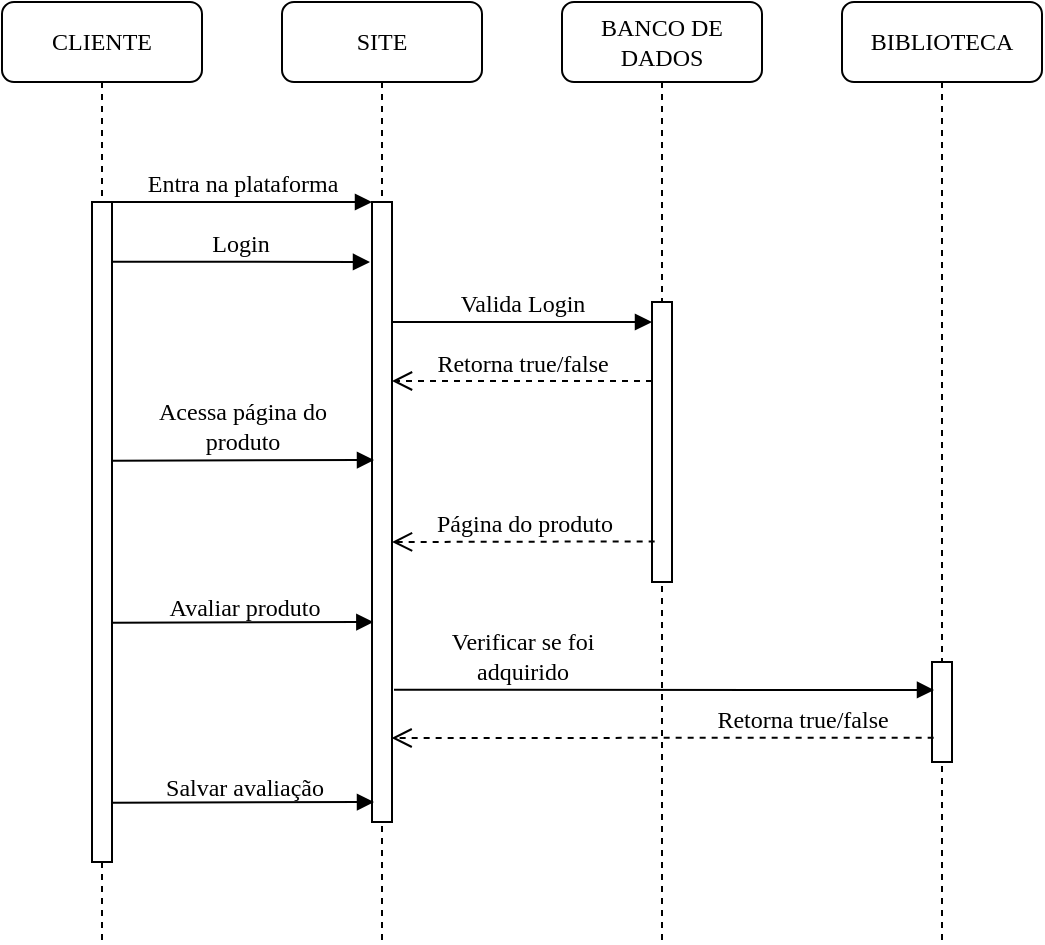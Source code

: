<mxfile version="10.6.9" type="device"><diagram name="Page-1" id="13e1069c-82ec-6db2-03f1-153e76fe0fe0"><mxGraphModel dx="1394" dy="796" grid="1" gridSize="10" guides="1" tooltips="1" connect="1" arrows="1" fold="1" page="1" pageScale="1" pageWidth="1100" pageHeight="850" background="#ffffff" math="0" shadow="0"><root><mxCell id="0"/><mxCell id="1" parent="0"/><mxCell id="7baba1c4bc27f4b0-2" value="SITE" style="shape=umlLifeline;perimeter=lifelinePerimeter;whiteSpace=wrap;html=1;container=1;collapsible=0;recursiveResize=0;outlineConnect=0;rounded=1;shadow=0;comic=0;labelBackgroundColor=none;strokeColor=#000000;strokeWidth=1;fillColor=#FFFFFF;fontFamily=Verdana;fontSize=12;fontColor=#000000;align=center;" parent="1" vertex="1"><mxGeometry x="240" y="80" width="100" height="470" as="geometry"/></mxCell><mxCell id="7baba1c4bc27f4b0-10" value="" style="html=1;points=[];perimeter=orthogonalPerimeter;rounded=0;shadow=0;comic=0;labelBackgroundColor=none;strokeColor=#000000;strokeWidth=1;fillColor=#FFFFFF;fontFamily=Verdana;fontSize=12;fontColor=#000000;align=center;" parent="7baba1c4bc27f4b0-2" vertex="1"><mxGeometry x="45" y="100" width="10" height="310" as="geometry"/></mxCell><mxCell id="7baba1c4bc27f4b0-3" value="BANCO DE DADOS" style="shape=umlLifeline;perimeter=lifelinePerimeter;whiteSpace=wrap;html=1;container=1;collapsible=0;recursiveResize=0;outlineConnect=0;rounded=1;shadow=0;comic=0;labelBackgroundColor=none;strokeColor=#000000;strokeWidth=1;fillColor=#FFFFFF;fontFamily=Verdana;fontSize=12;fontColor=#000000;align=center;" parent="1" vertex="1"><mxGeometry x="380" y="80" width="100" height="470" as="geometry"/></mxCell><mxCell id="7baba1c4bc27f4b0-13" value="" style="html=1;points=[];perimeter=orthogonalPerimeter;rounded=0;shadow=0;comic=0;labelBackgroundColor=none;strokeColor=#000000;strokeWidth=1;fillColor=#FFFFFF;fontFamily=Verdana;fontSize=12;fontColor=#000000;align=center;" parent="7baba1c4bc27f4b0-3" vertex="1"><mxGeometry x="45" y="150" width="10" height="140" as="geometry"/></mxCell><mxCell id="7baba1c4bc27f4b0-4" value="BIBLIOTECA" style="shape=umlLifeline;perimeter=lifelinePerimeter;whiteSpace=wrap;html=1;container=1;collapsible=0;recursiveResize=0;outlineConnect=0;rounded=1;shadow=0;comic=0;labelBackgroundColor=none;strokeColor=#000000;strokeWidth=1;fillColor=#FFFFFF;fontFamily=Verdana;fontSize=12;fontColor=#000000;align=center;" parent="1" vertex="1"><mxGeometry x="520" y="80" width="100" height="470" as="geometry"/></mxCell><mxCell id="7baba1c4bc27f4b0-16" value="" style="html=1;points=[];perimeter=orthogonalPerimeter;rounded=0;shadow=0;comic=0;labelBackgroundColor=none;strokeColor=#000000;strokeWidth=1;fillColor=#FFFFFF;fontFamily=Verdana;fontSize=12;fontColor=#000000;align=center;" parent="7baba1c4bc27f4b0-4" vertex="1"><mxGeometry x="45" y="330" width="10" height="50" as="geometry"/></mxCell><mxCell id="7baba1c4bc27f4b0-8" value="CLIENTE" style="shape=umlLifeline;perimeter=lifelinePerimeter;whiteSpace=wrap;html=1;container=1;collapsible=0;recursiveResize=0;outlineConnect=0;rounded=1;shadow=0;comic=0;labelBackgroundColor=none;strokeColor=#000000;strokeWidth=1;fillColor=#FFFFFF;fontFamily=Verdana;fontSize=12;fontColor=#000000;align=center;" parent="1" vertex="1"><mxGeometry x="100" y="80" width="100" height="470" as="geometry"/></mxCell><mxCell id="7baba1c4bc27f4b0-9" value="" style="html=1;points=[];perimeter=orthogonalPerimeter;rounded=0;shadow=0;comic=0;labelBackgroundColor=none;strokeColor=#000000;strokeWidth=1;fillColor=#FFFFFF;fontFamily=Verdana;fontSize=12;fontColor=#000000;align=center;" parent="7baba1c4bc27f4b0-8" vertex="1"><mxGeometry x="45" y="100" width="10" height="330" as="geometry"/></mxCell><mxCell id="7baba1c4bc27f4b0-11" value="Entra na plataforma" style="html=1;verticalAlign=bottom;endArrow=block;entryX=0;entryY=0;labelBackgroundColor=none;fontFamily=Verdana;fontSize=12;edgeStyle=elbowEdgeStyle;elbow=vertical;" parent="1" source="7baba1c4bc27f4b0-9" target="7baba1c4bc27f4b0-10" edge="1"><mxGeometry relative="1" as="geometry"><mxPoint x="220" y="190" as="sourcePoint"/></mxGeometry></mxCell><mxCell id="7baba1c4bc27f4b0-14" value="Valida Login" style="html=1;verticalAlign=bottom;endArrow=block;labelBackgroundColor=none;fontFamily=Verdana;fontSize=12;edgeStyle=elbowEdgeStyle;elbow=vertical;" parent="1" source="7baba1c4bc27f4b0-10" edge="1"><mxGeometry relative="1" as="geometry"><mxPoint x="370" y="200" as="sourcePoint"/><mxPoint x="425" y="240" as="targetPoint"/><Array as="points"><mxPoint x="370" y="240"/></Array></mxGeometry></mxCell><mxCell id="wNHgEkmwZnS5zIhNePav-2" value="Login" style="html=1;verticalAlign=bottom;endArrow=block;labelBackgroundColor=none;fontFamily=Verdana;fontSize=12;edgeStyle=elbowEdgeStyle;elbow=vertical;" parent="1" edge="1"><mxGeometry relative="1" as="geometry"><mxPoint x="155" y="209.833" as="sourcePoint"/><mxPoint x="284" y="210" as="targetPoint"/><Array as="points"><mxPoint x="220" y="210"/></Array></mxGeometry></mxCell><mxCell id="wNHgEkmwZnS5zIhNePav-4" value="Retorna true/false" style="html=1;verticalAlign=bottom;endArrow=open;dashed=1;endSize=8;labelBackgroundColor=none;fontFamily=Verdana;fontSize=12;edgeStyle=elbowEdgeStyle;elbow=vertical;" parent="1" edge="1"><mxGeometry relative="1" as="geometry"><mxPoint x="295" y="269.5" as="targetPoint"/><Array as="points"><mxPoint x="370" y="269.5"/><mxPoint x="400" y="269.5"/></Array><mxPoint x="425" y="269.5" as="sourcePoint"/></mxGeometry></mxCell><mxCell id="wNHgEkmwZnS5zIhNePav-5" value="Acessa página do&lt;br&gt;produto" style="html=1;verticalAlign=bottom;endArrow=block;labelBackgroundColor=none;fontFamily=Verdana;fontSize=12;edgeStyle=elbowEdgeStyle;elbow=vertical;" parent="1" edge="1"><mxGeometry x="-0.008" relative="1" as="geometry"><mxPoint x="155" y="309.333" as="sourcePoint"/><mxPoint x="286" y="309" as="targetPoint"/><Array as="points"><mxPoint x="360" y="309"/></Array><mxPoint as="offset"/></mxGeometry></mxCell><mxCell id="wNHgEkmwZnS5zIhNePav-22" value="Página do produto" style="html=1;verticalAlign=bottom;endArrow=open;dashed=1;endSize=8;labelBackgroundColor=none;fontFamily=Verdana;fontSize=12;edgeStyle=elbowEdgeStyle;elbow=vertical;exitX=0.133;exitY=0.855;exitDx=0;exitDy=0;exitPerimeter=0;" parent="1" source="7baba1c4bc27f4b0-13" target="7baba1c4bc27f4b0-10" edge="1"><mxGeometry relative="1" as="geometry"><mxPoint x="300" y="350" as="targetPoint"/><Array as="points"><mxPoint x="410" y="350"/><mxPoint x="540" y="350"/></Array><mxPoint x="420" y="350" as="sourcePoint"/></mxGeometry></mxCell><mxCell id="wNHgEkmwZnS5zIhNePav-23" value="Avaliar produto" style="html=1;verticalAlign=bottom;endArrow=block;labelBackgroundColor=none;fontFamily=Verdana;fontSize=12;edgeStyle=elbowEdgeStyle;elbow=vertical;entryX=0.067;entryY=0.677;entryDx=0;entryDy=0;entryPerimeter=0;" parent="1" target="7baba1c4bc27f4b0-10" edge="1"><mxGeometry x="0.005" y="-2" relative="1" as="geometry"><mxPoint x="155" y="390.333" as="sourcePoint"/><mxPoint x="280" y="390" as="targetPoint"/><Array as="points"><mxPoint x="360" y="390"/></Array><mxPoint as="offset"/></mxGeometry></mxCell><mxCell id="wNHgEkmwZnS5zIhNePav-24" value="Verificar se foi&lt;br&gt;adquirido" style="html=1;verticalAlign=bottom;endArrow=block;labelBackgroundColor=none;fontFamily=Verdana;fontSize=12;edgeStyle=elbowEdgeStyle;elbow=vertical;" parent="1" edge="1"><mxGeometry x="-0.525" relative="1" as="geometry"><mxPoint x="296" y="423.833" as="sourcePoint"/><mxPoint x="566" y="424" as="targetPoint"/><Array as="points"><mxPoint x="361" y="424"/></Array><mxPoint as="offset"/></mxGeometry></mxCell><mxCell id="wNHgEkmwZnS5zIhNePav-26" value="Retorna true/false" style="html=1;verticalAlign=bottom;endArrow=open;dashed=1;endSize=8;labelBackgroundColor=none;fontFamily=Verdana;fontSize=12;edgeStyle=elbowEdgeStyle;elbow=vertical;exitX=0.083;exitY=0.757;exitDx=0;exitDy=0;exitPerimeter=0;entryX=0.98;entryY=0.865;entryDx=0;entryDy=0;entryPerimeter=0;" parent="1" source="7baba1c4bc27f4b0-16" target="7baba1c4bc27f4b0-10" edge="1"><mxGeometry x="-0.144" y="-50" relative="1" as="geometry"><mxPoint x="300" y="448" as="targetPoint"/><Array as="points"><mxPoint x="450" y="448"/><mxPoint x="680" y="489.5"/></Array><mxPoint x="705" y="489.5" as="sourcePoint"/><mxPoint x="50" y="50" as="offset"/></mxGeometry></mxCell><mxCell id="aJZ3lqqEwN_WgfOr8H0P-1" value="Salvar avaliação" style="html=1;verticalAlign=bottom;endArrow=block;labelBackgroundColor=none;fontFamily=Verdana;fontSize=12;edgeStyle=elbowEdgeStyle;elbow=vertical;entryX=0.067;entryY=0.677;entryDx=0;entryDy=0;entryPerimeter=0;" edge="1" parent="1"><mxGeometry x="0.005" y="-2" relative="1" as="geometry"><mxPoint x="155" y="480.333" as="sourcePoint"/><mxPoint x="286" y="480" as="targetPoint"/><Array as="points"><mxPoint x="360" y="480"/></Array><mxPoint as="offset"/></mxGeometry></mxCell></root></mxGraphModel></diagram></mxfile>